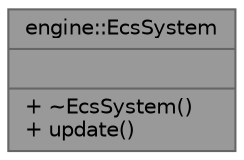 digraph "engine::EcsSystem"
{
 // LATEX_PDF_SIZE
  bgcolor="transparent";
  edge [fontname=Helvetica,fontsize=10,labelfontname=Helvetica,labelfontsize=10];
  node [fontname=Helvetica,fontsize=10,shape=box,height=0.2,width=0.4];
  Node1 [shape=record,label="{engine::EcsSystem\n||+ ~EcsSystem()\l+ update()\l}",height=0.2,width=0.4,color="gray40", fillcolor="grey60", style="filled", fontcolor="black",tooltip=" "];
}
